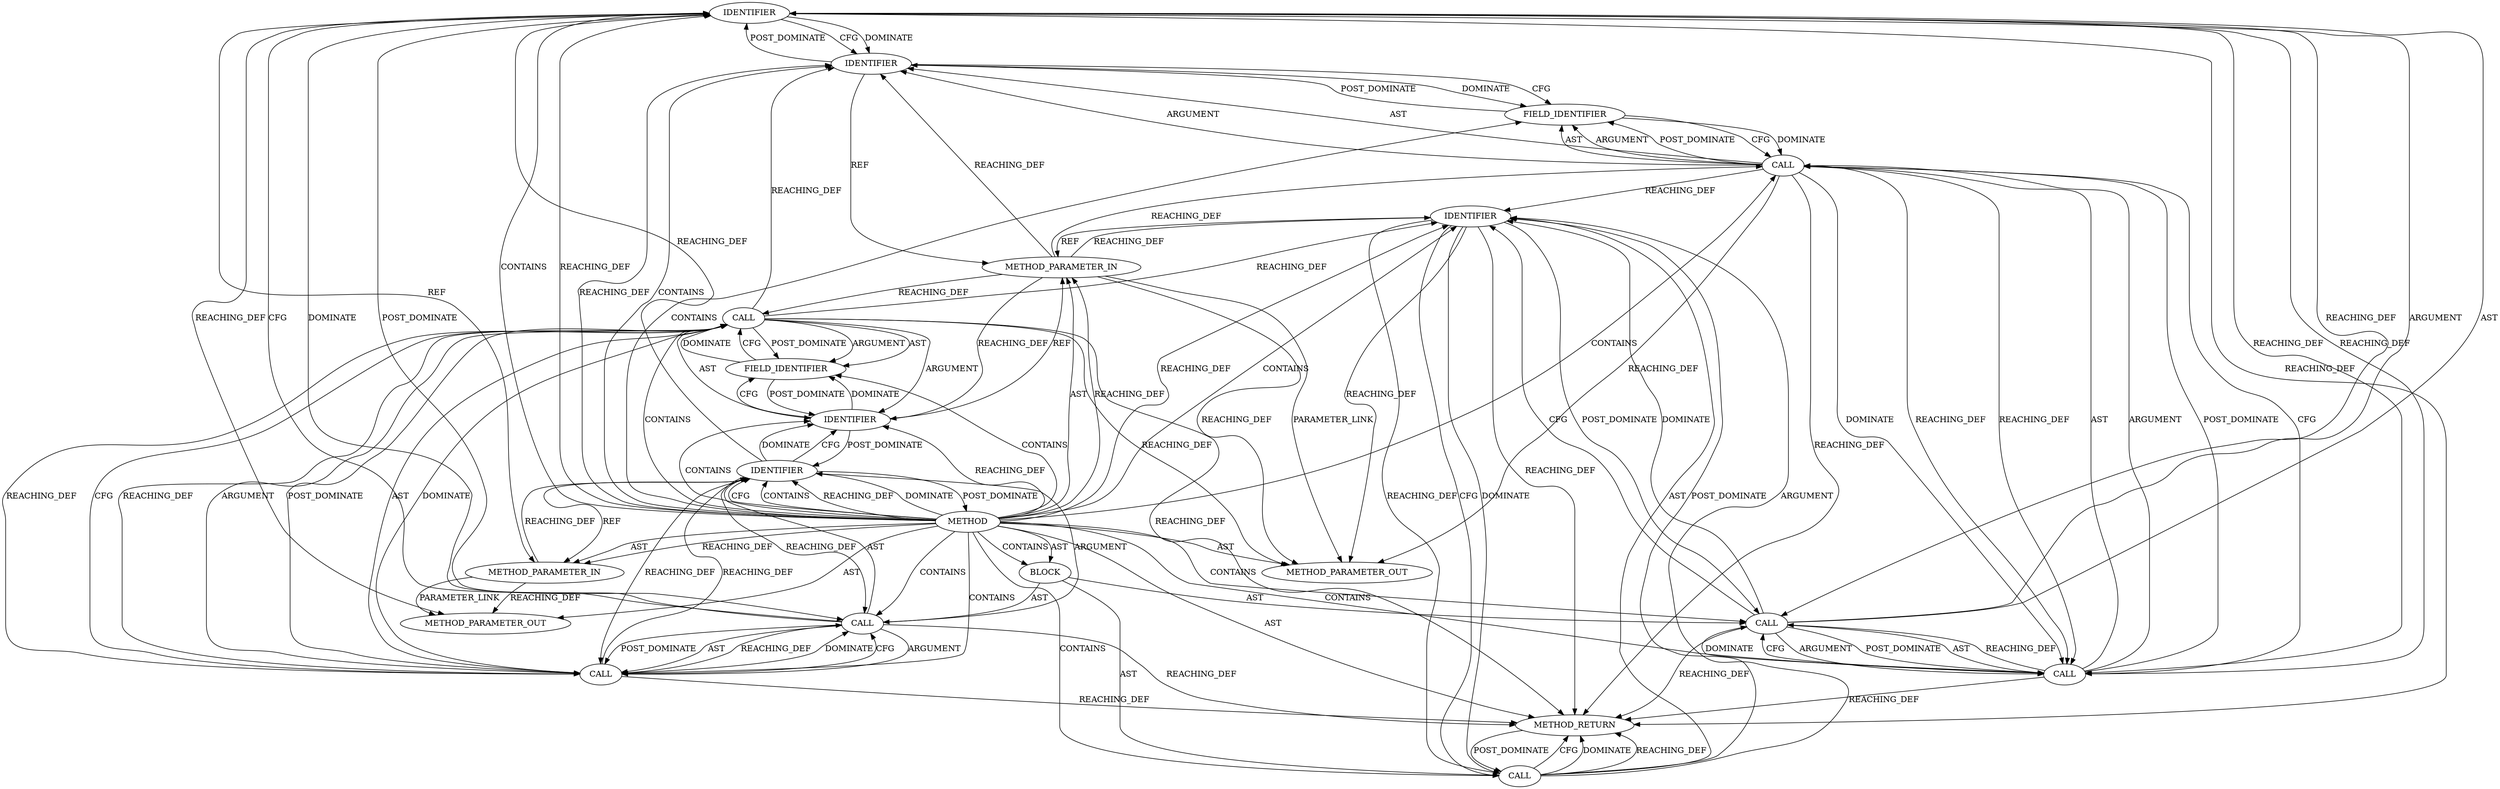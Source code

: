 digraph {
  11113 [label=IDENTIFIER ORDER=1 ARGUMENT_INDEX=1 CODE="sk" COLUMN_NUMBER=14 LINE_NUMBER=391 TYPE_FULL_NAME="sock*" NAME="sk"]
  11119 [label=IDENTIFIER ORDER=1 ARGUMENT_INDEX=1 CODE="rec" COLUMN_NUMBER=8 LINE_NUMBER=392 TYPE_FULL_NAME="tls_rec*" NAME="rec"]
  11105 [label=BLOCK ORDER=3 ARGUMENT_INDEX=-1 CODE="{
	sk_msg_free(sk, &rec->msg_encrypted);
	sk_msg_free(sk, &rec->msg_plaintext);
	kfree(rec);
}" COLUMN_NUMBER=1 LINE_NUMBER=389 TYPE_FULL_NAME="void"]
  11104 [label=METHOD_PARAMETER_IN ORDER=2 CODE="struct tls_rec *rec" IS_VARIADIC=false COLUMN_NUMBER=43 LINE_NUMBER=388 TYPE_FULL_NAME="tls_rec*" EVALUATION_STRATEGY="BY_VALUE" INDEX=2 NAME="rec"]
  11116 [label=IDENTIFIER ORDER=1 ARGUMENT_INDEX=1 CODE="rec" COLUMN_NUMBER=19 LINE_NUMBER=391 TYPE_FULL_NAME="tls_rec*" NAME="rec"]
  11103 [label=METHOD_PARAMETER_IN ORDER=1 CODE="struct sock *sk" IS_VARIADIC=false COLUMN_NUMBER=26 LINE_NUMBER=388 TYPE_FULL_NAME="sock*" EVALUATION_STRATEGY="BY_VALUE" INDEX=1 NAME="sk"]
  11111 [label=FIELD_IDENTIFIER ORDER=2 ARGUMENT_INDEX=2 CODE="msg_encrypted" COLUMN_NUMBER=19 LINE_NUMBER=390 CANONICAL_NAME="msg_encrypted"]
  11117 [label=FIELD_IDENTIFIER ORDER=2 ARGUMENT_INDEX=2 CODE="msg_plaintext" COLUMN_NUMBER=19 LINE_NUMBER=391 CANONICAL_NAME="msg_plaintext"]
  21577 [label=METHOD_PARAMETER_OUT ORDER=1 CODE="struct sock *sk" IS_VARIADIC=false COLUMN_NUMBER=26 LINE_NUMBER=388 TYPE_FULL_NAME="sock*" EVALUATION_STRATEGY="BY_VALUE" INDEX=1 NAME="sk"]
  11110 [label=IDENTIFIER ORDER=1 ARGUMENT_INDEX=1 CODE="rec" COLUMN_NUMBER=19 LINE_NUMBER=390 TYPE_FULL_NAME="tls_rec*" NAME="rec"]
  11112 [label=CALL ORDER=2 ARGUMENT_INDEX=-1 CODE="sk_msg_free(sk, &rec->msg_plaintext)" COLUMN_NUMBER=2 METHOD_FULL_NAME="sk_msg_free" LINE_NUMBER=391 TYPE_FULL_NAME="<empty>" DISPATCH_TYPE="STATIC_DISPATCH" SIGNATURE="" NAME="sk_msg_free"]
  11115 [label=CALL ORDER=1 ARGUMENT_INDEX=1 CODE="rec->msg_plaintext" COLUMN_NUMBER=19 METHOD_FULL_NAME="<operator>.indirectFieldAccess" LINE_NUMBER=391 TYPE_FULL_NAME="<empty>" DISPATCH_TYPE="STATIC_DISPATCH" SIGNATURE="" NAME="<operator>.indirectFieldAccess"]
  11108 [label=CALL ORDER=2 ARGUMENT_INDEX=2 CODE="&rec->msg_encrypted" COLUMN_NUMBER=18 METHOD_FULL_NAME="<operator>.addressOf" LINE_NUMBER=390 TYPE_FULL_NAME="<empty>" DISPATCH_TYPE="STATIC_DISPATCH" SIGNATURE="" NAME="<operator>.addressOf"]
  11106 [label=CALL ORDER=1 ARGUMENT_INDEX=-1 CODE="sk_msg_free(sk, &rec->msg_encrypted)" COLUMN_NUMBER=2 METHOD_FULL_NAME="sk_msg_free" LINE_NUMBER=390 TYPE_FULL_NAME="<empty>" DISPATCH_TYPE="STATIC_DISPATCH" SIGNATURE="" NAME="sk_msg_free"]
  11118 [label=CALL ORDER=3 ARGUMENT_INDEX=-1 CODE="kfree(rec)" COLUMN_NUMBER=2 METHOD_FULL_NAME="kfree" LINE_NUMBER=392 TYPE_FULL_NAME="<empty>" DISPATCH_TYPE="STATIC_DISPATCH" SIGNATURE="" NAME="kfree"]
  11107 [label=IDENTIFIER ORDER=1 ARGUMENT_INDEX=1 CODE="sk" COLUMN_NUMBER=14 LINE_NUMBER=390 TYPE_FULL_NAME="sock*" NAME="sk"]
  11114 [label=CALL ORDER=2 ARGUMENT_INDEX=2 CODE="&rec->msg_plaintext" COLUMN_NUMBER=18 METHOD_FULL_NAME="<operator>.addressOf" LINE_NUMBER=391 TYPE_FULL_NAME="<empty>" DISPATCH_TYPE="STATIC_DISPATCH" SIGNATURE="" NAME="<operator>.addressOf"]
  11102 [label=METHOD COLUMN_NUMBER=1 LINE_NUMBER=388 COLUMN_NUMBER_END=1 IS_EXTERNAL=false SIGNATURE="void tls_free_rec (sock*,tls_rec*)" NAME="tls_free_rec" AST_PARENT_TYPE="TYPE_DECL" AST_PARENT_FULL_NAME="tls_sw.c:<global>" ORDER=15 CODE="static void tls_free_rec(struct sock *sk, struct tls_rec *rec)
{
	sk_msg_free(sk, &rec->msg_encrypted);
	sk_msg_free(sk, &rec->msg_plaintext);
	kfree(rec);
}" FULL_NAME="tls_free_rec" LINE_NUMBER_END=393 FILENAME="tls_sw.c"]
  11109 [label=CALL ORDER=1 ARGUMENT_INDEX=1 CODE="rec->msg_encrypted" COLUMN_NUMBER=19 METHOD_FULL_NAME="<operator>.indirectFieldAccess" LINE_NUMBER=390 TYPE_FULL_NAME="<empty>" DISPATCH_TYPE="STATIC_DISPATCH" SIGNATURE="" NAME="<operator>.indirectFieldAccess"]
  21578 [label=METHOD_PARAMETER_OUT ORDER=2 CODE="struct tls_rec *rec" IS_VARIADIC=false COLUMN_NUMBER=43 LINE_NUMBER=388 TYPE_FULL_NAME="tls_rec*" EVALUATION_STRATEGY="BY_VALUE" INDEX=2 NAME="rec"]
  11120 [label=METHOD_RETURN ORDER=4 CODE="RET" COLUMN_NUMBER=1 LINE_NUMBER=388 TYPE_FULL_NAME="void" EVALUATION_STRATEGY="BY_VALUE"]
  11114 -> 11112 [label=REACHING_DEF VARIABLE="&rec->msg_plaintext"]
  11110 -> 11107 [label=POST_DOMINATE ]
  11103 -> 11107 [label=REACHING_DEF VARIABLE="sk"]
  11114 -> 11115 [label=POST_DOMINATE ]
  11104 -> 21578 [label=REACHING_DEF VARIABLE="rec"]
  11104 -> 11115 [label=REACHING_DEF VARIABLE="rec"]
  11119 -> 11120 [label=REACHING_DEF VARIABLE="rec"]
  11108 -> 11120 [label=REACHING_DEF VARIABLE="&rec->msg_encrypted"]
  11112 -> 11114 [label=ARGUMENT ]
  11106 -> 11113 [label=CFG ]
  11108 -> 11107 [label=REACHING_DEF VARIABLE="&rec->msg_encrypted"]
  11102 -> 11116 [label=CONTAINS ]
  11105 -> 11106 [label=AST ]
  11104 -> 11119 [label=REACHING_DEF VARIABLE="rec"]
  11113 -> 11106 [label=POST_DOMINATE ]
  11104 -> 11109 [label=REACHING_DEF VARIABLE="rec"]
  11119 -> 11118 [label=REACHING_DEF VARIABLE="rec"]
  11107 -> 11108 [label=REACHING_DEF VARIABLE="sk"]
  11112 -> 11114 [label=POST_DOMINATE ]
  11112 -> 11113 [label=ARGUMENT ]
  11105 -> 11112 [label=AST ]
  11115 -> 11117 [label=AST ]
  11102 -> 11109 [label=CONTAINS ]
  11102 -> 11110 [label=REACHING_DEF VARIABLE=""]
  11104 -> 21578 [label=PARAMETER_LINK ]
  11102 -> 11106 [label=CONTAINS ]
  11114 -> 11112 [label=DOMINATE ]
  11102 -> 11117 [label=CONTAINS ]
  11102 -> 21577 [label=AST ]
  11109 -> 11120 [label=REACHING_DEF VARIABLE="rec->msg_encrypted"]
  11109 -> 21578 [label=REACHING_DEF VARIABLE="rec->msg_encrypted"]
  11115 -> 11117 [label=ARGUMENT ]
  11107 -> 11110 [label=DOMINATE ]
  11115 -> 11120 [label=REACHING_DEF VARIABLE="rec->msg_plaintext"]
  11108 -> 11106 [label=REACHING_DEF VARIABLE="&rec->msg_encrypted"]
  11106 -> 11107 [label=AST ]
  11114 -> 11115 [label=AST ]
  11106 -> 11108 [label=ARGUMENT ]
  11102 -> 11120 [label=AST ]
  11116 -> 11113 [label=POST_DOMINATE ]
  11107 -> 11103 [label=REF ]
  11110 -> 11111 [label=DOMINATE ]
  11104 -> 11110 [label=REACHING_DEF VARIABLE="rec"]
  11102 -> 11107 [label=CFG ]
  11115 -> 11114 [label=CFG ]
  11113 -> 11116 [label=CFG ]
  11116 -> 11117 [label=DOMINATE ]
  11109 -> 11110 [label=ARGUMENT ]
  11117 -> 11115 [label=CFG ]
  11107 -> 11113 [label=REACHING_DEF VARIABLE="sk"]
  11115 -> 11116 [label=ARGUMENT ]
  11112 -> 11113 [label=AST ]
  11114 -> 11113 [label=REACHING_DEF VARIABLE="&rec->msg_plaintext"]
  11102 -> 11105 [label=CONTAINS ]
  11102 -> 11114 [label=CONTAINS ]
  11106 -> 11120 [label=REACHING_DEF VARIABLE="sk_msg_free(sk, &rec->msg_encrypted)"]
  11118 -> 11120 [label=CFG ]
  11109 -> 11108 [label=DOMINATE ]
  11119 -> 11118 [label=CFG ]
  11102 -> 11107 [label=CONTAINS ]
  11102 -> 11113 [label=CONTAINS ]
  11110 -> 11111 [label=CFG ]
  11105 -> 11118 [label=AST ]
  11110 -> 11104 [label=REF ]
  11107 -> 11110 [label=CFG ]
  11102 -> 11119 [label=REACHING_DEF VARIABLE=""]
  11113 -> 11116 [label=DOMINATE ]
  11112 -> 11114 [label=AST ]
  11120 -> 11118 [label=POST_DOMINATE ]
  11102 -> 11113 [label=REACHING_DEF VARIABLE=""]
  11119 -> 11104 [label=REF ]
  11102 -> 11107 [label=REACHING_DEF VARIABLE=""]
  11113 -> 11120 [label=REACHING_DEF VARIABLE="sk"]
  11102 -> 11103 [label=REACHING_DEF VARIABLE=""]
  11111 -> 11110 [label=POST_DOMINATE ]
  11103 -> 21577 [label=REACHING_DEF VARIABLE="sk"]
  11112 -> 11119 [label=DOMINATE ]
  11118 -> 11119 [label=AST ]
  11102 -> 11110 [label=CONTAINS ]
  11117 -> 11116 [label=POST_DOMINATE ]
  11106 -> 11107 [label=ARGUMENT ]
  11102 -> 11108 [label=CONTAINS ]
  11109 -> 11108 [label=REACHING_DEF VARIABLE="rec->msg_encrypted"]
  11109 -> 11108 [label=REACHING_DEF VARIABLE="rec->msg_encrypted"]
  11119 -> 11112 [label=POST_DOMINATE ]
  11106 -> 11108 [label=POST_DOMINATE ]
  11115 -> 11116 [label=AST ]
  11109 -> 11108 [label=CFG ]
  11109 -> 11116 [label=REACHING_DEF VARIABLE="rec->msg_encrypted"]
  11108 -> 11106 [label=DOMINATE ]
  11118 -> 11120 [label=DOMINATE ]
  11116 -> 11117 [label=CFG ]
  11102 -> 11111 [label=CONTAINS ]
  11106 -> 11108 [label=AST ]
  11118 -> 11120 [label=REACHING_DEF VARIABLE="kfree(rec)"]
  11102 -> 11119 [label=CONTAINS ]
  11118 -> 11119 [label=POST_DOMINATE ]
  11114 -> 11120 [label=REACHING_DEF VARIABLE="&rec->msg_plaintext"]
  11102 -> 11115 [label=CONTAINS ]
  11107 -> 11102 [label=POST_DOMINATE ]
  11109 -> 11111 [label=POST_DOMINATE ]
  11113 -> 11114 [label=REACHING_DEF VARIABLE="sk"]
  11102 -> 11107 [label=DOMINATE ]
  11103 -> 21577 [label=PARAMETER_LINK ]
  11113 -> 21577 [label=REACHING_DEF VARIABLE="sk"]
  11102 -> 11104 [label=AST ]
  11119 -> 21578 [label=REACHING_DEF VARIABLE="rec"]
  11102 -> 11116 [label=REACHING_DEF VARIABLE=""]
  11112 -> 11119 [label=CFG ]
  11117 -> 11115 [label=DOMINATE ]
  11109 -> 11110 [label=AST ]
  11108 -> 11106 [label=CFG ]
  11102 -> 11105 [label=AST ]
  11111 -> 11109 [label=DOMINATE ]
  11108 -> 11109 [label=ARGUMENT ]
  11106 -> 11113 [label=DOMINATE ]
  11102 -> 11104 [label=REACHING_DEF VARIABLE=""]
  11104 -> 11116 [label=REACHING_DEF VARIABLE="rec"]
  11112 -> 11120 [label=REACHING_DEF VARIABLE="sk_msg_free(sk, &rec->msg_plaintext)"]
  11102 -> 11112 [label=CONTAINS ]
  11114 -> 11115 [label=ARGUMENT ]
  11102 -> 11118 [label=CONTAINS ]
  11102 -> 11103 [label=AST ]
  11115 -> 11114 [label=DOMINATE ]
  11109 -> 11119 [label=REACHING_DEF VARIABLE="rec->msg_encrypted"]
  11115 -> 11117 [label=POST_DOMINATE ]
  11119 -> 11118 [label=DOMINATE ]
  11116 -> 11104 [label=REF ]
  11109 -> 11111 [label=ARGUMENT ]
  11115 -> 21578 [label=REACHING_DEF VARIABLE="rec->msg_plaintext"]
  11113 -> 11103 [label=REF ]
  11114 -> 11112 [label=CFG ]
  11108 -> 11109 [label=POST_DOMINATE ]
  11111 -> 11109 [label=CFG ]
  11107 -> 11106 [label=REACHING_DEF VARIABLE="sk"]
  11113 -> 11112 [label=REACHING_DEF VARIABLE="sk"]
  11115 -> 11119 [label=REACHING_DEF VARIABLE="rec->msg_plaintext"]
  11109 -> 11111 [label=AST ]
  11108 -> 11109 [label=AST ]
  11115 -> 11114 [label=REACHING_DEF VARIABLE="rec->msg_plaintext"]
  11115 -> 11114 [label=REACHING_DEF VARIABLE="rec->msg_plaintext"]
  11118 -> 11119 [label=ARGUMENT ]
  11102 -> 21578 [label=AST ]
}

